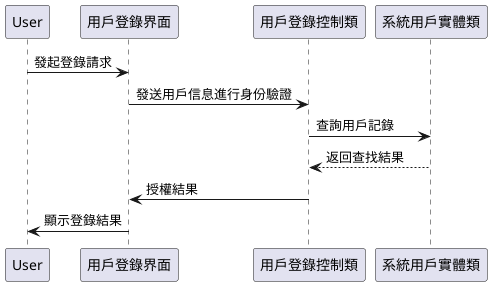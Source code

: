 @startuml
User -> 用戶登錄界面: 發起登錄請求
用戶登錄界面 -> 用戶登錄控制類: 發送用戶信息進行身份驗證
用戶登錄控制類 -> 系統用戶實體類: 查詢用戶記錄
系統用戶實體類 --> 用戶登錄控制類: 返回查找結果
用戶登錄控制類 -> 用戶登錄界面: 授權結果
用戶登錄界面 -> User: 顯示登錄結果
@enduml
